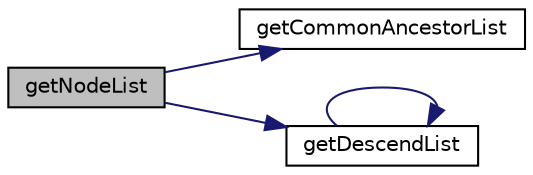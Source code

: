 digraph "getNodeList"
{
 // LATEX_PDF_SIZE
  edge [fontname="Helvetica",fontsize="10",labelfontname="Helvetica",labelfontsize="10"];
  node [fontname="Helvetica",fontsize="10",shape=record];
  rankdir="LR";
  Node1 [label="getNodeList",height=0.2,width=0.4,color="black", fillcolor="grey75", style="filled", fontcolor="black",tooltip=" "];
  Node1 -> Node2 [color="midnightblue",fontsize="10",style="solid",fontname="Helvetica"];
  Node2 [label="getCommonAncestorList",height=0.2,width=0.4,color="black", fillcolor="white", style="filled",URL="$supernodal__etree_8c.html#a4b12f7cc190783254bea86e208bd96d9",tooltip=" "];
  Node1 -> Node3 [color="midnightblue",fontsize="10",style="solid",fontname="Helvetica"];
  Node3 [label="getDescendList",height=0.2,width=0.4,color="black", fillcolor="white", style="filled",URL="$supernodal__etree_8c.html#a1ab6ada3b7819ef6bf66c64fc107c1dc",tooltip=" "];
  Node3 -> Node3 [color="midnightblue",fontsize="10",style="solid",fontname="Helvetica"];
}
